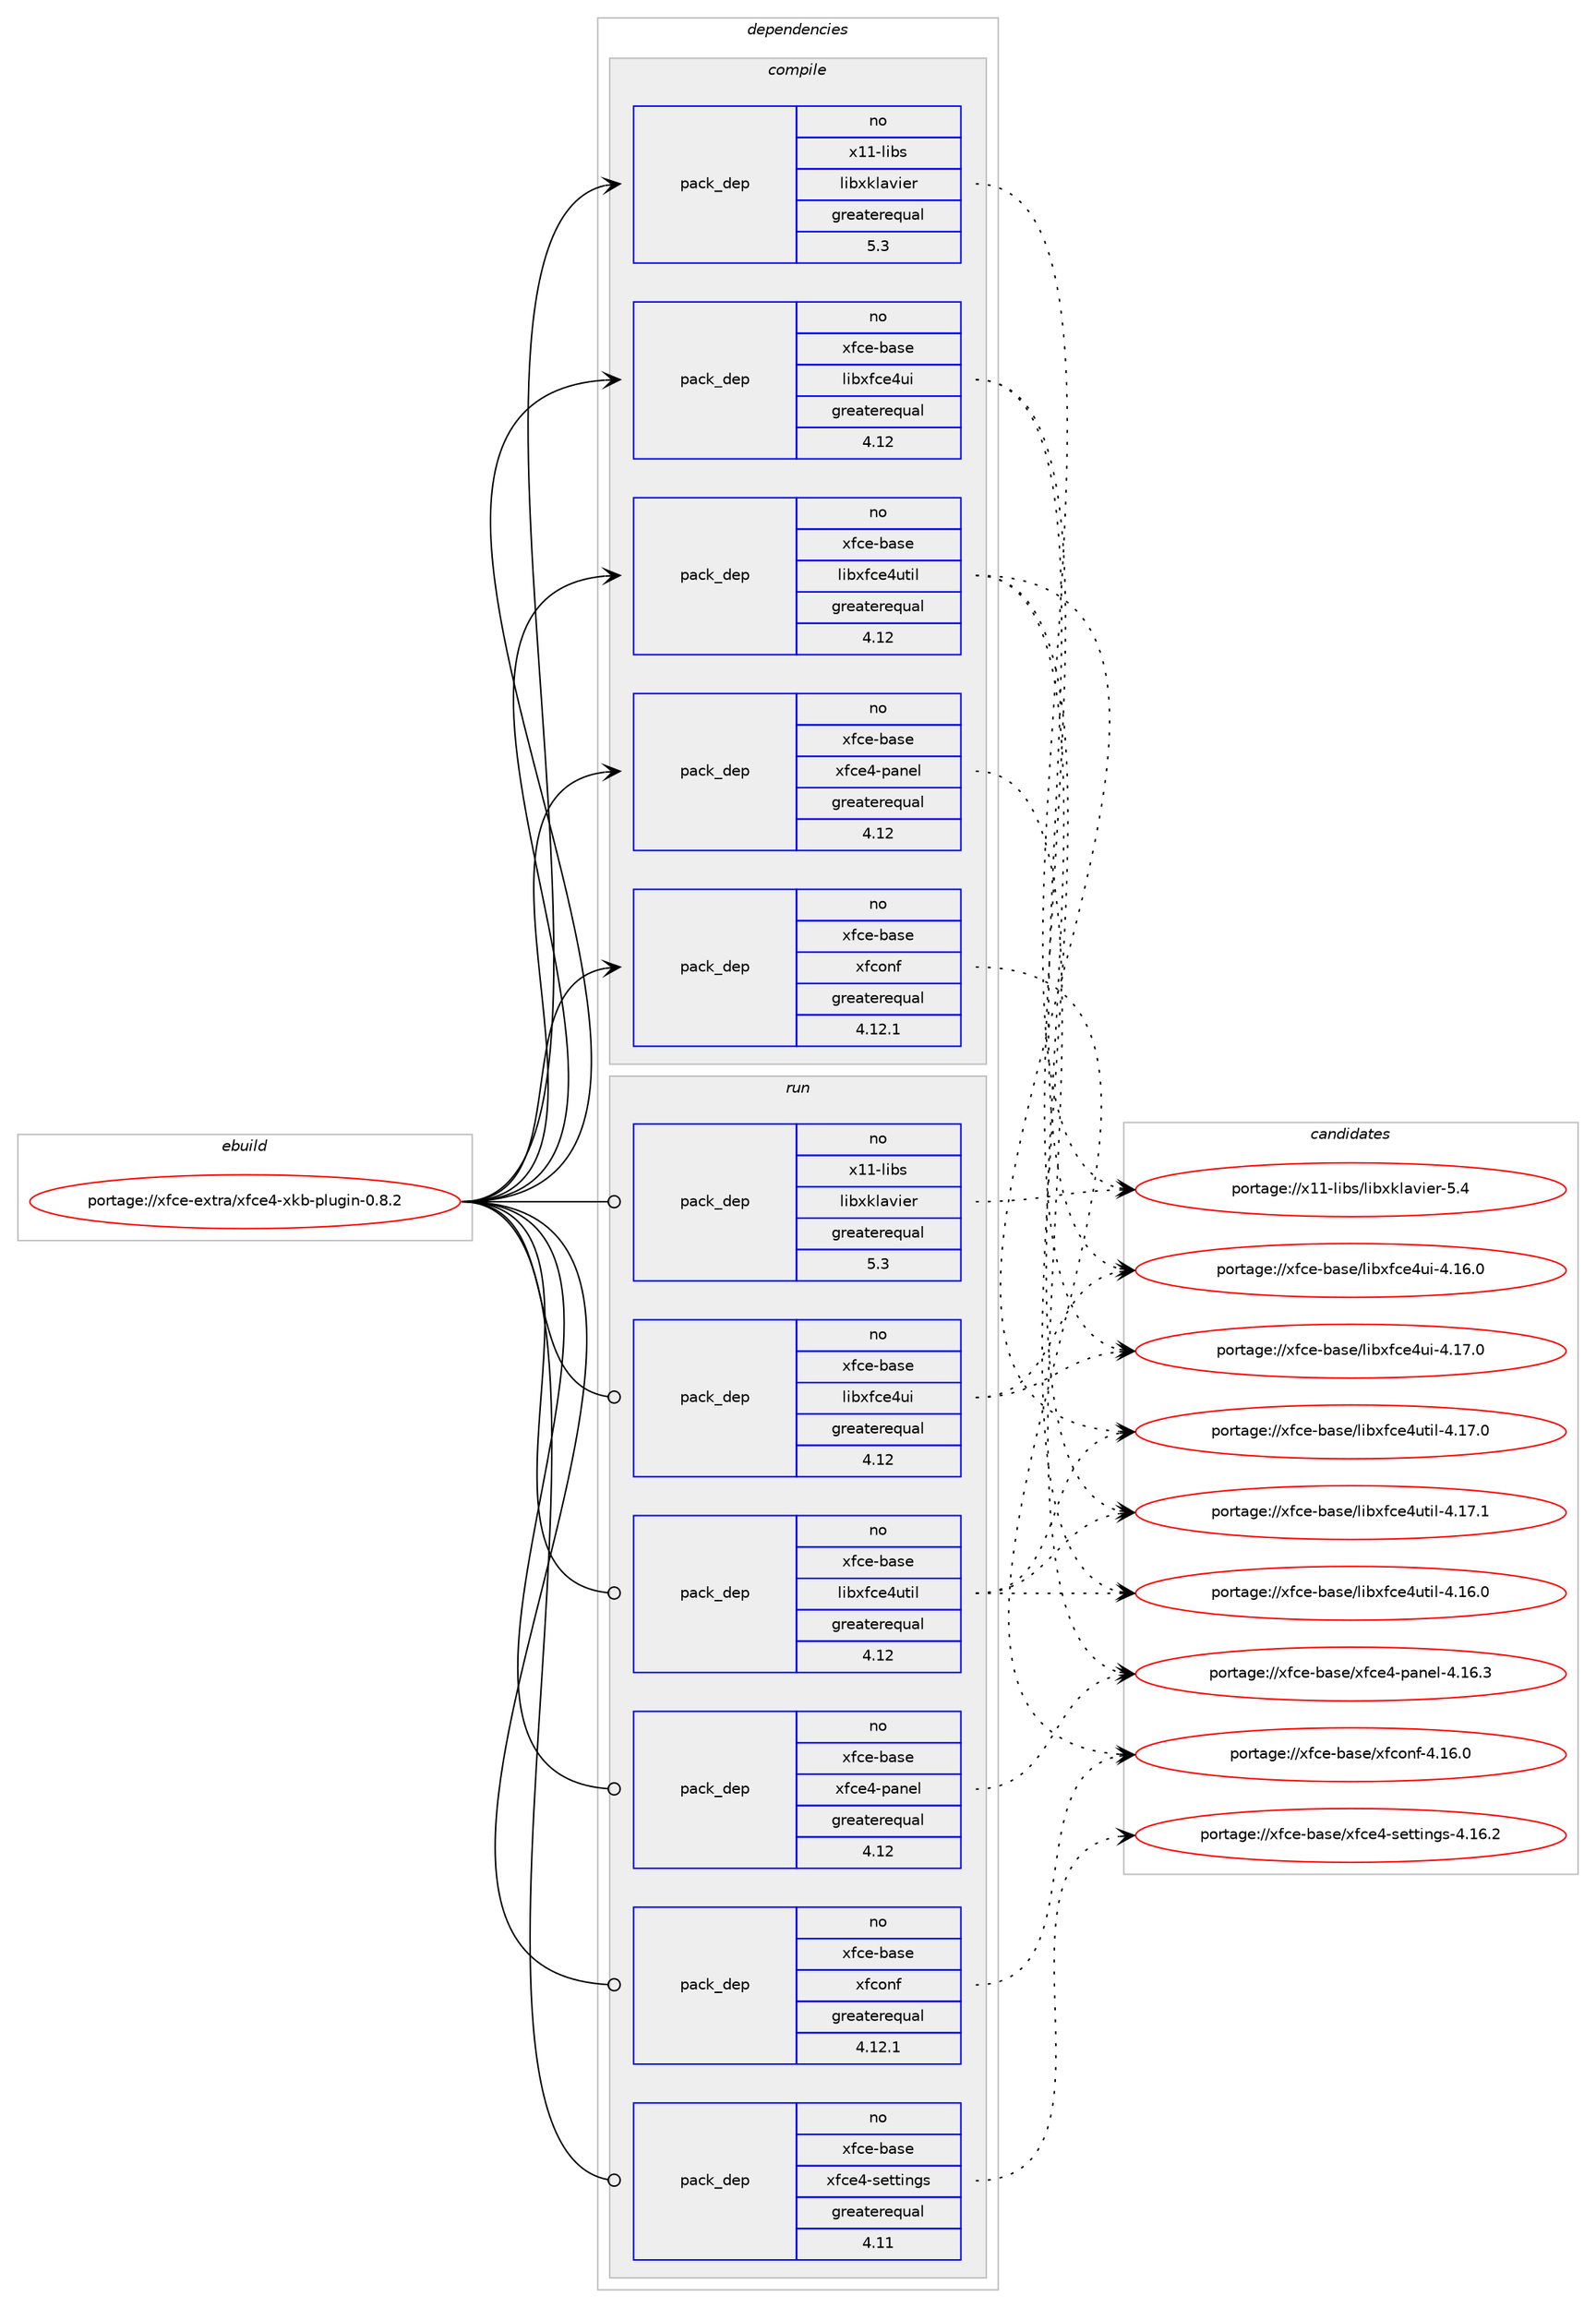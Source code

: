 digraph prolog {

# *************
# Graph options
# *************

newrank=true;
concentrate=true;
compound=true;
graph [rankdir=LR,fontname=Helvetica,fontsize=10,ranksep=1.5];#, ranksep=2.5, nodesep=0.2];
edge  [arrowhead=vee];
node  [fontname=Helvetica,fontsize=10];

# **********
# The ebuild
# **********

subgraph cluster_leftcol {
color=gray;
rank=same;
label=<<i>ebuild</i>>;
id [label="portage://xfce-extra/xfce4-xkb-plugin-0.8.2", color=red, width=4, href="../xfce-extra/xfce4-xkb-plugin-0.8.2.svg"];
}

# ****************
# The dependencies
# ****************

subgraph cluster_midcol {
color=gray;
label=<<i>dependencies</i>>;
subgraph cluster_compile {
fillcolor="#eeeeee";
style=filled;
label=<<i>compile</i>>;
# *** BEGIN UNKNOWN DEPENDENCY TYPE (TODO) ***
# id -> package_dependency(portage://xfce-extra/xfce4-xkb-plugin-0.8.2,install,no,gnome-base,librsvg,none,[,,],any_same_slot,[])
# *** END UNKNOWN DEPENDENCY TYPE (TODO) ***

# *** BEGIN UNKNOWN DEPENDENCY TYPE (TODO) ***
# id -> package_dependency(portage://xfce-extra/xfce4-xkb-plugin-0.8.2,install,no,x11-libs,gtk+,none,[,,],[slot(3),equal],[])
# *** END UNKNOWN DEPENDENCY TYPE (TODO) ***

# *** BEGIN UNKNOWN DEPENDENCY TYPE (TODO) ***
# id -> package_dependency(portage://xfce-extra/xfce4-xkb-plugin-0.8.2,install,no,x11-libs,libX11,none,[,,],any_same_slot,[])
# *** END UNKNOWN DEPENDENCY TYPE (TODO) ***

# *** BEGIN UNKNOWN DEPENDENCY TYPE (TODO) ***
# id -> package_dependency(portage://xfce-extra/xfce4-xkb-plugin-0.8.2,install,no,x11-libs,libwnck,none,[,,],[slot(3),equal],[])
# *** END UNKNOWN DEPENDENCY TYPE (TODO) ***

subgraph pack293 {
dependency547 [label=<<TABLE BORDER="0" CELLBORDER="1" CELLSPACING="0" CELLPADDING="4" WIDTH="220"><TR><TD ROWSPAN="6" CELLPADDING="30">pack_dep</TD></TR><TR><TD WIDTH="110">no</TD></TR><TR><TD>x11-libs</TD></TR><TR><TD>libxklavier</TD></TR><TR><TD>greaterequal</TD></TR><TR><TD>5.3</TD></TR></TABLE>>, shape=none, color=blue];
}
id:e -> dependency547:w [weight=20,style="solid",arrowhead="vee"];
# *** BEGIN UNKNOWN DEPENDENCY TYPE (TODO) ***
# id -> package_dependency(portage://xfce-extra/xfce4-xkb-plugin-0.8.2,install,no,xfce-base,garcon,none,[,,],any_same_slot,[])
# *** END UNKNOWN DEPENDENCY TYPE (TODO) ***

subgraph pack294 {
dependency548 [label=<<TABLE BORDER="0" CELLBORDER="1" CELLSPACING="0" CELLPADDING="4" WIDTH="220"><TR><TD ROWSPAN="6" CELLPADDING="30">pack_dep</TD></TR><TR><TD WIDTH="110">no</TD></TR><TR><TD>xfce-base</TD></TR><TR><TD>libxfce4ui</TD></TR><TR><TD>greaterequal</TD></TR><TR><TD>4.12</TD></TR></TABLE>>, shape=none, color=blue];
}
id:e -> dependency548:w [weight=20,style="solid",arrowhead="vee"];
subgraph pack295 {
dependency549 [label=<<TABLE BORDER="0" CELLBORDER="1" CELLSPACING="0" CELLPADDING="4" WIDTH="220"><TR><TD ROWSPAN="6" CELLPADDING="30">pack_dep</TD></TR><TR><TD WIDTH="110">no</TD></TR><TR><TD>xfce-base</TD></TR><TR><TD>libxfce4util</TD></TR><TR><TD>greaterequal</TD></TR><TR><TD>4.12</TD></TR></TABLE>>, shape=none, color=blue];
}
id:e -> dependency549:w [weight=20,style="solid",arrowhead="vee"];
subgraph pack296 {
dependency550 [label=<<TABLE BORDER="0" CELLBORDER="1" CELLSPACING="0" CELLPADDING="4" WIDTH="220"><TR><TD ROWSPAN="6" CELLPADDING="30">pack_dep</TD></TR><TR><TD WIDTH="110">no</TD></TR><TR><TD>xfce-base</TD></TR><TR><TD>xfce4-panel</TD></TR><TR><TD>greaterequal</TD></TR><TR><TD>4.12</TD></TR></TABLE>>, shape=none, color=blue];
}
id:e -> dependency550:w [weight=20,style="solid",arrowhead="vee"];
subgraph pack297 {
dependency551 [label=<<TABLE BORDER="0" CELLBORDER="1" CELLSPACING="0" CELLPADDING="4" WIDTH="220"><TR><TD ROWSPAN="6" CELLPADDING="30">pack_dep</TD></TR><TR><TD WIDTH="110">no</TD></TR><TR><TD>xfce-base</TD></TR><TR><TD>xfconf</TD></TR><TR><TD>greaterequal</TD></TR><TR><TD>4.12.1</TD></TR></TABLE>>, shape=none, color=blue];
}
id:e -> dependency551:w [weight=20,style="solid",arrowhead="vee"];
}
subgraph cluster_compileandrun {
fillcolor="#eeeeee";
style=filled;
label=<<i>compile and run</i>>;
}
subgraph cluster_run {
fillcolor="#eeeeee";
style=filled;
label=<<i>run</i>>;
# *** BEGIN UNKNOWN DEPENDENCY TYPE (TODO) ***
# id -> package_dependency(portage://xfce-extra/xfce4-xkb-plugin-0.8.2,run,no,gnome-base,librsvg,none,[,,],any_same_slot,[])
# *** END UNKNOWN DEPENDENCY TYPE (TODO) ***

# *** BEGIN UNKNOWN DEPENDENCY TYPE (TODO) ***
# id -> package_dependency(portage://xfce-extra/xfce4-xkb-plugin-0.8.2,run,no,x11-apps,setxkbmap,none,[,,],[],[])
# *** END UNKNOWN DEPENDENCY TYPE (TODO) ***

# *** BEGIN UNKNOWN DEPENDENCY TYPE (TODO) ***
# id -> package_dependency(portage://xfce-extra/xfce4-xkb-plugin-0.8.2,run,no,x11-libs,gtk+,none,[,,],[slot(3),equal],[])
# *** END UNKNOWN DEPENDENCY TYPE (TODO) ***

# *** BEGIN UNKNOWN DEPENDENCY TYPE (TODO) ***
# id -> package_dependency(portage://xfce-extra/xfce4-xkb-plugin-0.8.2,run,no,x11-libs,libX11,none,[,,],any_same_slot,[])
# *** END UNKNOWN DEPENDENCY TYPE (TODO) ***

# *** BEGIN UNKNOWN DEPENDENCY TYPE (TODO) ***
# id -> package_dependency(portage://xfce-extra/xfce4-xkb-plugin-0.8.2,run,no,x11-libs,libwnck,none,[,,],[slot(3),equal],[])
# *** END UNKNOWN DEPENDENCY TYPE (TODO) ***

subgraph pack298 {
dependency552 [label=<<TABLE BORDER="0" CELLBORDER="1" CELLSPACING="0" CELLPADDING="4" WIDTH="220"><TR><TD ROWSPAN="6" CELLPADDING="30">pack_dep</TD></TR><TR><TD WIDTH="110">no</TD></TR><TR><TD>x11-libs</TD></TR><TR><TD>libxklavier</TD></TR><TR><TD>greaterequal</TD></TR><TR><TD>5.3</TD></TR></TABLE>>, shape=none, color=blue];
}
id:e -> dependency552:w [weight=20,style="solid",arrowhead="odot"];
# *** BEGIN UNKNOWN DEPENDENCY TYPE (TODO) ***
# id -> package_dependency(portage://xfce-extra/xfce4-xkb-plugin-0.8.2,run,no,xfce-base,garcon,none,[,,],any_same_slot,[])
# *** END UNKNOWN DEPENDENCY TYPE (TODO) ***

subgraph pack299 {
dependency553 [label=<<TABLE BORDER="0" CELLBORDER="1" CELLSPACING="0" CELLPADDING="4" WIDTH="220"><TR><TD ROWSPAN="6" CELLPADDING="30">pack_dep</TD></TR><TR><TD WIDTH="110">no</TD></TR><TR><TD>xfce-base</TD></TR><TR><TD>libxfce4ui</TD></TR><TR><TD>greaterequal</TD></TR><TR><TD>4.12</TD></TR></TABLE>>, shape=none, color=blue];
}
id:e -> dependency553:w [weight=20,style="solid",arrowhead="odot"];
subgraph pack300 {
dependency554 [label=<<TABLE BORDER="0" CELLBORDER="1" CELLSPACING="0" CELLPADDING="4" WIDTH="220"><TR><TD ROWSPAN="6" CELLPADDING="30">pack_dep</TD></TR><TR><TD WIDTH="110">no</TD></TR><TR><TD>xfce-base</TD></TR><TR><TD>libxfce4util</TD></TR><TR><TD>greaterequal</TD></TR><TR><TD>4.12</TD></TR></TABLE>>, shape=none, color=blue];
}
id:e -> dependency554:w [weight=20,style="solid",arrowhead="odot"];
subgraph pack301 {
dependency555 [label=<<TABLE BORDER="0" CELLBORDER="1" CELLSPACING="0" CELLPADDING="4" WIDTH="220"><TR><TD ROWSPAN="6" CELLPADDING="30">pack_dep</TD></TR><TR><TD WIDTH="110">no</TD></TR><TR><TD>xfce-base</TD></TR><TR><TD>xfce4-panel</TD></TR><TR><TD>greaterequal</TD></TR><TR><TD>4.12</TD></TR></TABLE>>, shape=none, color=blue];
}
id:e -> dependency555:w [weight=20,style="solid",arrowhead="odot"];
subgraph pack302 {
dependency556 [label=<<TABLE BORDER="0" CELLBORDER="1" CELLSPACING="0" CELLPADDING="4" WIDTH="220"><TR><TD ROWSPAN="6" CELLPADDING="30">pack_dep</TD></TR><TR><TD WIDTH="110">no</TD></TR><TR><TD>xfce-base</TD></TR><TR><TD>xfce4-settings</TD></TR><TR><TD>greaterequal</TD></TR><TR><TD>4.11</TD></TR></TABLE>>, shape=none, color=blue];
}
id:e -> dependency556:w [weight=20,style="solid",arrowhead="odot"];
subgraph pack303 {
dependency557 [label=<<TABLE BORDER="0" CELLBORDER="1" CELLSPACING="0" CELLPADDING="4" WIDTH="220"><TR><TD ROWSPAN="6" CELLPADDING="30">pack_dep</TD></TR><TR><TD WIDTH="110">no</TD></TR><TR><TD>xfce-base</TD></TR><TR><TD>xfconf</TD></TR><TR><TD>greaterequal</TD></TR><TR><TD>4.12.1</TD></TR></TABLE>>, shape=none, color=blue];
}
id:e -> dependency557:w [weight=20,style="solid",arrowhead="odot"];
}
}

# **************
# The candidates
# **************

subgraph cluster_choices {
rank=same;
color=gray;
label=<<i>candidates</i>>;

subgraph choice293 {
color=black;
nodesep=1;
choice1204949451081059811547108105981201071089711810510111445534652 [label="portage://x11-libs/libxklavier-5.4", color=red, width=4,href="../x11-libs/libxklavier-5.4.svg"];
dependency547:e -> choice1204949451081059811547108105981201071089711810510111445534652:w [style=dotted,weight="100"];
}
subgraph choice294 {
color=black;
nodesep=1;
choice120102991014598971151014710810598120102991015211710545524649544648 [label="portage://xfce-base/libxfce4ui-4.16.0", color=red, width=4,href="../xfce-base/libxfce4ui-4.16.0.svg"];
choice120102991014598971151014710810598120102991015211710545524649554648 [label="portage://xfce-base/libxfce4ui-4.17.0", color=red, width=4,href="../xfce-base/libxfce4ui-4.17.0.svg"];
dependency548:e -> choice120102991014598971151014710810598120102991015211710545524649544648:w [style=dotted,weight="100"];
dependency548:e -> choice120102991014598971151014710810598120102991015211710545524649554648:w [style=dotted,weight="100"];
}
subgraph choice295 {
color=black;
nodesep=1;
choice120102991014598971151014710810598120102991015211711610510845524649544648 [label="portage://xfce-base/libxfce4util-4.16.0", color=red, width=4,href="../xfce-base/libxfce4util-4.16.0.svg"];
choice120102991014598971151014710810598120102991015211711610510845524649554648 [label="portage://xfce-base/libxfce4util-4.17.0", color=red, width=4,href="../xfce-base/libxfce4util-4.17.0.svg"];
choice120102991014598971151014710810598120102991015211711610510845524649554649 [label="portage://xfce-base/libxfce4util-4.17.1", color=red, width=4,href="../xfce-base/libxfce4util-4.17.1.svg"];
dependency549:e -> choice120102991014598971151014710810598120102991015211711610510845524649544648:w [style=dotted,weight="100"];
dependency549:e -> choice120102991014598971151014710810598120102991015211711610510845524649554648:w [style=dotted,weight="100"];
dependency549:e -> choice120102991014598971151014710810598120102991015211711610510845524649554649:w [style=dotted,weight="100"];
}
subgraph choice296 {
color=black;
nodesep=1;
choice12010299101459897115101471201029910152451129711010110845524649544651 [label="portage://xfce-base/xfce4-panel-4.16.3", color=red, width=4,href="../xfce-base/xfce4-panel-4.16.3.svg"];
dependency550:e -> choice12010299101459897115101471201029910152451129711010110845524649544651:w [style=dotted,weight="100"];
}
subgraph choice297 {
color=black;
nodesep=1;
choice12010299101459897115101471201029911111010245524649544648 [label="portage://xfce-base/xfconf-4.16.0", color=red, width=4,href="../xfce-base/xfconf-4.16.0.svg"];
dependency551:e -> choice12010299101459897115101471201029911111010245524649544648:w [style=dotted,weight="100"];
}
subgraph choice298 {
color=black;
nodesep=1;
choice1204949451081059811547108105981201071089711810510111445534652 [label="portage://x11-libs/libxklavier-5.4", color=red, width=4,href="../x11-libs/libxklavier-5.4.svg"];
dependency552:e -> choice1204949451081059811547108105981201071089711810510111445534652:w [style=dotted,weight="100"];
}
subgraph choice299 {
color=black;
nodesep=1;
choice120102991014598971151014710810598120102991015211710545524649544648 [label="portage://xfce-base/libxfce4ui-4.16.0", color=red, width=4,href="../xfce-base/libxfce4ui-4.16.0.svg"];
choice120102991014598971151014710810598120102991015211710545524649554648 [label="portage://xfce-base/libxfce4ui-4.17.0", color=red, width=4,href="../xfce-base/libxfce4ui-4.17.0.svg"];
dependency553:e -> choice120102991014598971151014710810598120102991015211710545524649544648:w [style=dotted,weight="100"];
dependency553:e -> choice120102991014598971151014710810598120102991015211710545524649554648:w [style=dotted,weight="100"];
}
subgraph choice300 {
color=black;
nodesep=1;
choice120102991014598971151014710810598120102991015211711610510845524649544648 [label="portage://xfce-base/libxfce4util-4.16.0", color=red, width=4,href="../xfce-base/libxfce4util-4.16.0.svg"];
choice120102991014598971151014710810598120102991015211711610510845524649554648 [label="portage://xfce-base/libxfce4util-4.17.0", color=red, width=4,href="../xfce-base/libxfce4util-4.17.0.svg"];
choice120102991014598971151014710810598120102991015211711610510845524649554649 [label="portage://xfce-base/libxfce4util-4.17.1", color=red, width=4,href="../xfce-base/libxfce4util-4.17.1.svg"];
dependency554:e -> choice120102991014598971151014710810598120102991015211711610510845524649544648:w [style=dotted,weight="100"];
dependency554:e -> choice120102991014598971151014710810598120102991015211711610510845524649554648:w [style=dotted,weight="100"];
dependency554:e -> choice120102991014598971151014710810598120102991015211711610510845524649554649:w [style=dotted,weight="100"];
}
subgraph choice301 {
color=black;
nodesep=1;
choice12010299101459897115101471201029910152451129711010110845524649544651 [label="portage://xfce-base/xfce4-panel-4.16.3", color=red, width=4,href="../xfce-base/xfce4-panel-4.16.3.svg"];
dependency555:e -> choice12010299101459897115101471201029910152451129711010110845524649544651:w [style=dotted,weight="100"];
}
subgraph choice302 {
color=black;
nodesep=1;
choice120102991014598971151014712010299101524511510111611610511010311545524649544650 [label="portage://xfce-base/xfce4-settings-4.16.2", color=red, width=4,href="../xfce-base/xfce4-settings-4.16.2.svg"];
dependency556:e -> choice120102991014598971151014712010299101524511510111611610511010311545524649544650:w [style=dotted,weight="100"];
}
subgraph choice303 {
color=black;
nodesep=1;
choice12010299101459897115101471201029911111010245524649544648 [label="portage://xfce-base/xfconf-4.16.0", color=red, width=4,href="../xfce-base/xfconf-4.16.0.svg"];
dependency557:e -> choice12010299101459897115101471201029911111010245524649544648:w [style=dotted,weight="100"];
}
}

}

